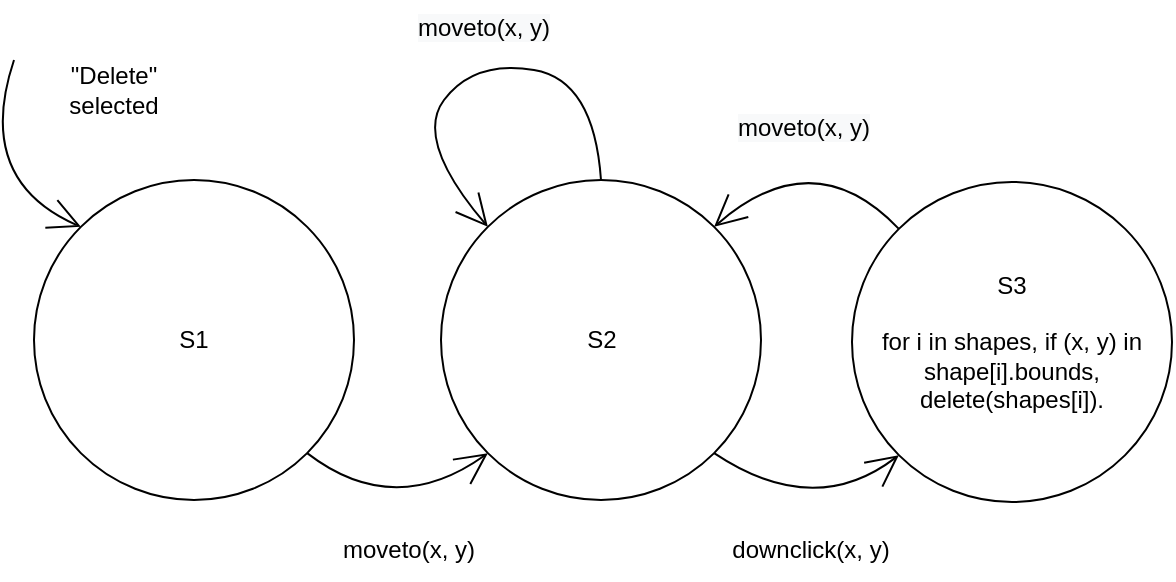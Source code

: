 <mxfile version="20.2.3" type="github">
  <diagram id="C5RBs43oDa-KdzZeNtuy" name="Page-1">
    <mxGraphModel dx="862" dy="728" grid="1" gridSize="10" guides="1" tooltips="1" connect="1" arrows="1" fold="1" page="1" pageScale="1" pageWidth="827" pageHeight="1169" math="0" shadow="0">
      <root>
        <mxCell id="WIyWlLk6GJQsqaUBKTNV-0" />
        <mxCell id="WIyWlLk6GJQsqaUBKTNV-1" parent="WIyWlLk6GJQsqaUBKTNV-0" />
        <mxCell id="TIwHBi1juOyrT9tKdhl5-5" style="edgeStyle=none;curved=1;rounded=0;orthogonalLoop=1;jettySize=auto;html=1;exitX=1;exitY=1;exitDx=0;exitDy=0;entryX=0;entryY=1;entryDx=0;entryDy=0;endArrow=open;startSize=14;endSize=14;sourcePerimeterSpacing=8;targetPerimeterSpacing=8;" edge="1" parent="WIyWlLk6GJQsqaUBKTNV-1" source="TIwHBi1juOyrT9tKdhl5-0" target="TIwHBi1juOyrT9tKdhl5-1">
          <mxGeometry relative="1" as="geometry">
            <Array as="points">
              <mxPoint x="310" y="340" />
            </Array>
          </mxGeometry>
        </mxCell>
        <mxCell id="TIwHBi1juOyrT9tKdhl5-0" value="S1" style="ellipse;whiteSpace=wrap;html=1;hachureGap=4;" vertex="1" parent="WIyWlLk6GJQsqaUBKTNV-1">
          <mxGeometry x="130" y="170" width="160" height="160" as="geometry" />
        </mxCell>
        <mxCell id="TIwHBi1juOyrT9tKdhl5-6" style="edgeStyle=none;curved=1;rounded=0;orthogonalLoop=1;jettySize=auto;html=1;exitX=1;exitY=1;exitDx=0;exitDy=0;entryX=0;entryY=1;entryDx=0;entryDy=0;endArrow=open;startSize=14;endSize=14;sourcePerimeterSpacing=8;targetPerimeterSpacing=8;" edge="1" parent="WIyWlLk6GJQsqaUBKTNV-1" source="TIwHBi1juOyrT9tKdhl5-1" target="TIwHBi1juOyrT9tKdhl5-2">
          <mxGeometry relative="1" as="geometry">
            <Array as="points">
              <mxPoint x="520" y="340" />
            </Array>
          </mxGeometry>
        </mxCell>
        <mxCell id="TIwHBi1juOyrT9tKdhl5-1" value="S2" style="ellipse;whiteSpace=wrap;html=1;hachureGap=4;" vertex="1" parent="WIyWlLk6GJQsqaUBKTNV-1">
          <mxGeometry x="333.5" y="170" width="160" height="160" as="geometry" />
        </mxCell>
        <mxCell id="TIwHBi1juOyrT9tKdhl5-10" style="edgeStyle=none;curved=1;rounded=0;orthogonalLoop=1;jettySize=auto;html=1;exitX=0;exitY=0;exitDx=0;exitDy=0;entryX=1;entryY=0;entryDx=0;entryDy=0;endArrow=open;startSize=14;endSize=14;sourcePerimeterSpacing=8;targetPerimeterSpacing=8;" edge="1" parent="WIyWlLk6GJQsqaUBKTNV-1" source="TIwHBi1juOyrT9tKdhl5-2" target="TIwHBi1juOyrT9tKdhl5-1">
          <mxGeometry relative="1" as="geometry">
            <Array as="points">
              <mxPoint x="520" y="150" />
            </Array>
          </mxGeometry>
        </mxCell>
        <mxCell id="TIwHBi1juOyrT9tKdhl5-2" value="S3&lt;br&gt;&lt;br&gt;for i in shapes, if (x, y) in shape[i].bounds, delete(shapes[i])." style="ellipse;whiteSpace=wrap;html=1;hachureGap=4;" vertex="1" parent="WIyWlLk6GJQsqaUBKTNV-1">
          <mxGeometry x="539" y="171" width="160" height="160" as="geometry" />
        </mxCell>
        <mxCell id="TIwHBi1juOyrT9tKdhl5-9" style="edgeStyle=none;curved=1;rounded=0;orthogonalLoop=1;jettySize=auto;html=1;exitX=0.5;exitY=0;exitDx=0;exitDy=0;entryX=0;entryY=0;entryDx=0;entryDy=0;endArrow=open;startSize=14;endSize=14;sourcePerimeterSpacing=8;targetPerimeterSpacing=8;" edge="1" parent="WIyWlLk6GJQsqaUBKTNV-1" source="TIwHBi1juOyrT9tKdhl5-1" target="TIwHBi1juOyrT9tKdhl5-1">
          <mxGeometry relative="1" as="geometry">
            <Array as="points">
              <mxPoint x="410" y="120" />
              <mxPoint x="350" y="110" />
              <mxPoint x="320" y="150" />
            </Array>
          </mxGeometry>
        </mxCell>
        <mxCell id="TIwHBi1juOyrT9tKdhl5-11" value="" style="edgeStyle=none;orthogonalLoop=1;jettySize=auto;html=1;rounded=0;endArrow=open;startSize=14;endSize=14;sourcePerimeterSpacing=8;targetPerimeterSpacing=8;curved=1;entryX=0;entryY=0;entryDx=0;entryDy=0;" edge="1" parent="WIyWlLk6GJQsqaUBKTNV-1" target="TIwHBi1juOyrT9tKdhl5-0">
          <mxGeometry width="120" relative="1" as="geometry">
            <mxPoint x="120" y="110" as="sourcePoint" />
            <mxPoint x="190" y="120" as="targetPoint" />
            <Array as="points">
              <mxPoint x="100" y="170" />
            </Array>
          </mxGeometry>
        </mxCell>
        <mxCell id="TIwHBi1juOyrT9tKdhl5-12" value="&quot;Delete&quot; selected" style="text;strokeColor=none;fillColor=none;html=1;align=center;verticalAlign=middle;whiteSpace=wrap;rounded=0;hachureGap=4;" vertex="1" parent="WIyWlLk6GJQsqaUBKTNV-1">
          <mxGeometry x="140" y="110" width="60" height="30" as="geometry" />
        </mxCell>
        <mxCell id="TIwHBi1juOyrT9tKdhl5-14" value="moveto(x, y)" style="text;strokeColor=none;fillColor=none;html=1;align=center;verticalAlign=middle;whiteSpace=wrap;rounded=0;hachureGap=4;" vertex="1" parent="WIyWlLk6GJQsqaUBKTNV-1">
          <mxGeometry x="273.5" y="340" width="86.5" height="30" as="geometry" />
        </mxCell>
        <mxCell id="TIwHBi1juOyrT9tKdhl5-15" value="&lt;span style=&quot;color: rgb(0, 0, 0); font-family: Helvetica; font-size: 12px; font-style: normal; font-variant-ligatures: normal; font-variant-caps: normal; font-weight: 400; letter-spacing: normal; orphans: 2; text-align: center; text-indent: 0px; text-transform: none; widows: 2; word-spacing: 0px; -webkit-text-stroke-width: 0px; background-color: rgb(248, 249, 250); text-decoration-thickness: initial; text-decoration-style: initial; text-decoration-color: initial; float: none; display: inline !important;&quot;&gt;moveto(x, y)&lt;/span&gt;" style="text;whiteSpace=wrap;html=1;" vertex="1" parent="WIyWlLk6GJQsqaUBKTNV-1">
          <mxGeometry x="320" y="80" width="100" height="40" as="geometry" />
        </mxCell>
        <mxCell id="TIwHBi1juOyrT9tKdhl5-16" value="&lt;span style=&quot;color: rgb(0, 0, 0); font-family: Helvetica; font-size: 12px; font-style: normal; font-variant-ligatures: normal; font-variant-caps: normal; font-weight: 400; letter-spacing: normal; orphans: 2; text-align: center; text-indent: 0px; text-transform: none; widows: 2; word-spacing: 0px; -webkit-text-stroke-width: 0px; background-color: rgb(248, 249, 250); text-decoration-thickness: initial; text-decoration-style: initial; text-decoration-color: initial; float: none; display: inline !important;&quot;&gt;moveto(x, y)&lt;/span&gt;" style="text;whiteSpace=wrap;html=1;" vertex="1" parent="WIyWlLk6GJQsqaUBKTNV-1">
          <mxGeometry x="480" y="130" width="100" height="40" as="geometry" />
        </mxCell>
        <mxCell id="TIwHBi1juOyrT9tKdhl5-18" value="downclick(x, y)" style="text;strokeColor=none;fillColor=none;html=1;align=center;verticalAlign=middle;whiteSpace=wrap;rounded=0;hachureGap=4;" vertex="1" parent="WIyWlLk6GJQsqaUBKTNV-1">
          <mxGeometry x="470" y="340" width="96.5" height="30" as="geometry" />
        </mxCell>
      </root>
    </mxGraphModel>
  </diagram>
</mxfile>

